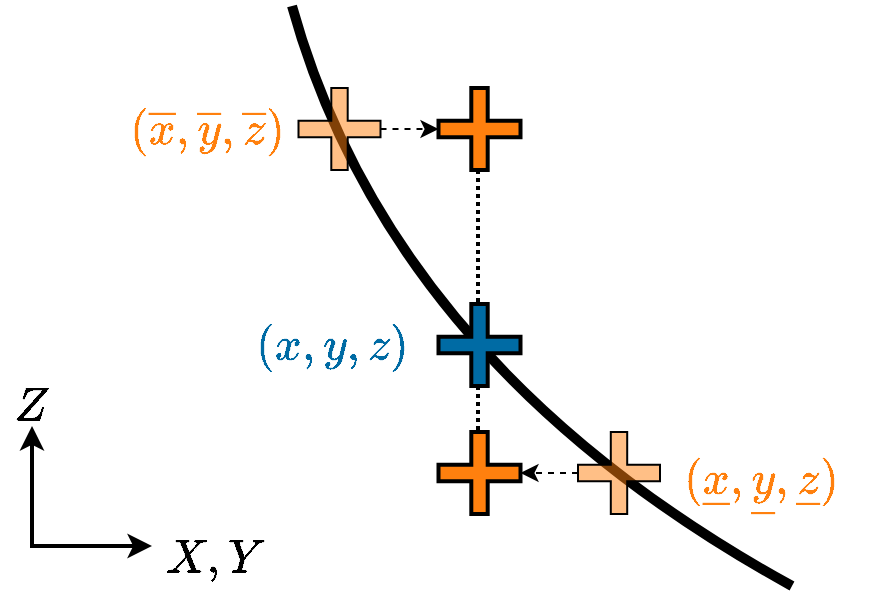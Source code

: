 <mxfile version="24.7.12">
  <diagram name="Page-1" id="pxx3vV0jIXK9RhJgeS2F">
    <mxGraphModel dx="918" dy="588" grid="1" gridSize="10" guides="1" tooltips="1" connect="1" arrows="1" fold="1" page="1" pageScale="1" pageWidth="827" pageHeight="1169" math="1" shadow="0">
      <root>
        <mxCell id="0" />
        <mxCell id="1" parent="0" />
        <mxCell id="LQZRoXzbaS2SZYAO7yc4-21" value="" style="endArrow=none;dashed=1;html=1;dashPattern=1 1;strokeWidth=2;rounded=0;" edge="1" parent="1">
          <mxGeometry width="50" height="50" relative="1" as="geometry">
            <mxPoint x="523" y="640" as="sourcePoint" />
            <mxPoint x="523" y="440" as="targetPoint" />
          </mxGeometry>
        </mxCell>
        <mxCell id="4WLU9YgfCihyUKRMpBoT-20" value="" style="endArrow=none;html=1;rounded=0;curved=1;strokeWidth=5;" parent="1" edge="1">
          <mxGeometry width="50" height="50" relative="1" as="geometry">
            <mxPoint x="680" y="690" as="sourcePoint" />
            <mxPoint x="430" y="400" as="targetPoint" />
            <Array as="points">
              <mxPoint x="480" y="580" />
            </Array>
          </mxGeometry>
        </mxCell>
        <mxCell id="GQEPO8icPyQFYxT9apHp-19" value="" style="shape=cross;whiteSpace=wrap;html=1;strokeColor=#000000;fillColor=#FF800E;strokeWidth=1;fillOpacity=50;" parent="1" vertex="1">
          <mxGeometry x="433.25" y="441" width="41" height="41" as="geometry" />
        </mxCell>
        <mxCell id="GQEPO8icPyQFYxT9apHp-22" value="&lt;font color=&quot;#ff800e&quot; style=&quot;font-size: 20px;&quot;&gt;\((\overline{x}, \overline{y}, \overline{z})\)&lt;/font&gt;" style="text;html=1;align=center;verticalAlign=middle;whiteSpace=wrap;rounded=0;fillColor=default;" parent="1" vertex="1">
          <mxGeometry x="350" y="447" width="75" height="29" as="geometry" />
        </mxCell>
        <mxCell id="GQEPO8icPyQFYxT9apHp-23" value="&lt;font color=&quot;#ff800e&quot; style=&quot;font-size: 20px;&quot;&gt;\((\underline{x}, \underline{y}, \underline{z})\)&lt;/font&gt;" style="text;html=1;align=center;verticalAlign=middle;whiteSpace=wrap;rounded=0;fillColor=default;fontColor=#99004D;" parent="1" vertex="1">
          <mxGeometry x="630" y="623.25" width="70" height="32.75" as="geometry" />
        </mxCell>
        <mxCell id="GQEPO8icPyQFYxT9apHp-24" value="&lt;font color=&quot;#006ba4&quot; style=&quot;font-size: 20px;&quot;&gt;\((x,y,z)\)&lt;/font&gt;" style="text;html=1;align=center;verticalAlign=middle;whiteSpace=wrap;rounded=0;fillColor=default;fontColor=#0000FF;" parent="1" vertex="1">
          <mxGeometry x="414" y="559.25" width="71.5" height="20.5" as="geometry" />
        </mxCell>
        <mxCell id="GQEPO8icPyQFYxT9apHp-27" value="" style="shape=cross;whiteSpace=wrap;html=1;strokeColor=#000000;fillColor=#FF800E;strokeWidth=1;fillOpacity=50;" parent="1" vertex="1">
          <mxGeometry x="573" y="613" width="41" height="41" as="geometry" />
        </mxCell>
        <mxCell id="GQEPO8icPyQFYxT9apHp-28" value="" style="shape=cross;whiteSpace=wrap;html=1;strokeColor=#000000;fillColor=#006BA4;strokeWidth=2;" parent="1" vertex="1">
          <mxGeometry x="503.25" y="549" width="41" height="41" as="geometry" />
        </mxCell>
        <mxCell id="LQZRoXzbaS2SZYAO7yc4-11" value="" style="shape=cross;whiteSpace=wrap;html=1;strokeColor=#000000;fillColor=#FF800E;strokeWidth=2;" vertex="1" parent="1">
          <mxGeometry x="503.25" y="613" width="41" height="41" as="geometry" />
        </mxCell>
        <mxCell id="LQZRoXzbaS2SZYAO7yc4-12" value="" style="shape=cross;whiteSpace=wrap;html=1;strokeColor=#000000;fillColor=#FF800E;strokeWidth=2;" vertex="1" parent="1">
          <mxGeometry x="503.25" y="441" width="41" height="41" as="geometry" />
        </mxCell>
        <mxCell id="LQZRoXzbaS2SZYAO7yc4-13" value="" style="endArrow=classic;html=1;rounded=0;strokeWidth=2;" edge="1" parent="1">
          <mxGeometry width="50" height="50" relative="1" as="geometry">
            <mxPoint x="300" y="670" as="sourcePoint" />
            <mxPoint x="360" y="670" as="targetPoint" />
          </mxGeometry>
        </mxCell>
        <mxCell id="LQZRoXzbaS2SZYAO7yc4-14" value="" style="endArrow=classic;html=1;rounded=0;strokeWidth=2;" edge="1" parent="1">
          <mxGeometry width="50" height="50" relative="1" as="geometry">
            <mxPoint x="300" y="671" as="sourcePoint" />
            <mxPoint x="300" y="610" as="targetPoint" />
          </mxGeometry>
        </mxCell>
        <mxCell id="LQZRoXzbaS2SZYAO7yc4-16" value="&lt;font color=&quot;#000000&quot; style=&quot;font-size: 20px;&quot;&gt;\(X,Y\)&lt;/font&gt;" style="text;html=1;align=center;verticalAlign=middle;whiteSpace=wrap;rounded=0;fillColor=default;fontColor=#0000FF;" vertex="1" parent="1">
          <mxGeometry x="371.25" y="665.5" width="42" height="20.5" as="geometry" />
        </mxCell>
        <mxCell id="LQZRoXzbaS2SZYAO7yc4-17" value="&lt;font color=&quot;#000000&quot; style=&quot;font-size: 20px;&quot;&gt;\(Z\)&lt;/font&gt;" style="text;html=1;align=center;verticalAlign=middle;whiteSpace=wrap;rounded=0;fillColor=default;fontColor=#0000FF;" vertex="1" parent="1">
          <mxGeometry x="290" y="589.25" width="20" height="20.5" as="geometry" />
        </mxCell>
        <mxCell id="LQZRoXzbaS2SZYAO7yc4-19" value="" style="endArrow=classic;html=1;rounded=0;exitX=1;exitY=0.5;exitDx=0;exitDy=0;exitPerimeter=0;entryX=0;entryY=0.5;entryDx=0;entryDy=0;entryPerimeter=0;dashed=1;" edge="1" parent="1" source="GQEPO8icPyQFYxT9apHp-19" target="LQZRoXzbaS2SZYAO7yc4-12">
          <mxGeometry width="50" height="50" relative="1" as="geometry">
            <mxPoint x="540" y="560" as="sourcePoint" />
            <mxPoint x="590" y="510" as="targetPoint" />
          </mxGeometry>
        </mxCell>
        <mxCell id="LQZRoXzbaS2SZYAO7yc4-20" value="" style="endArrow=classic;html=1;rounded=0;exitX=0;exitY=0.5;exitDx=0;exitDy=0;exitPerimeter=0;entryX=1;entryY=0.5;entryDx=0;entryDy=0;entryPerimeter=0;dashed=1;" edge="1" parent="1" source="GQEPO8icPyQFYxT9apHp-27" target="LQZRoXzbaS2SZYAO7yc4-11">
          <mxGeometry width="50" height="50" relative="1" as="geometry">
            <mxPoint x="580" y="620" as="sourcePoint" />
            <mxPoint x="630" y="570" as="targetPoint" />
          </mxGeometry>
        </mxCell>
      </root>
    </mxGraphModel>
  </diagram>
</mxfile>
